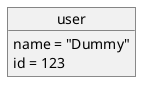 ' 8.3 Adding fields, PlantUML Language Reference Guide (V8037, p. 91)
@startuml

object user {
    name = "Dummy"
    id = 123
}

@enduml
